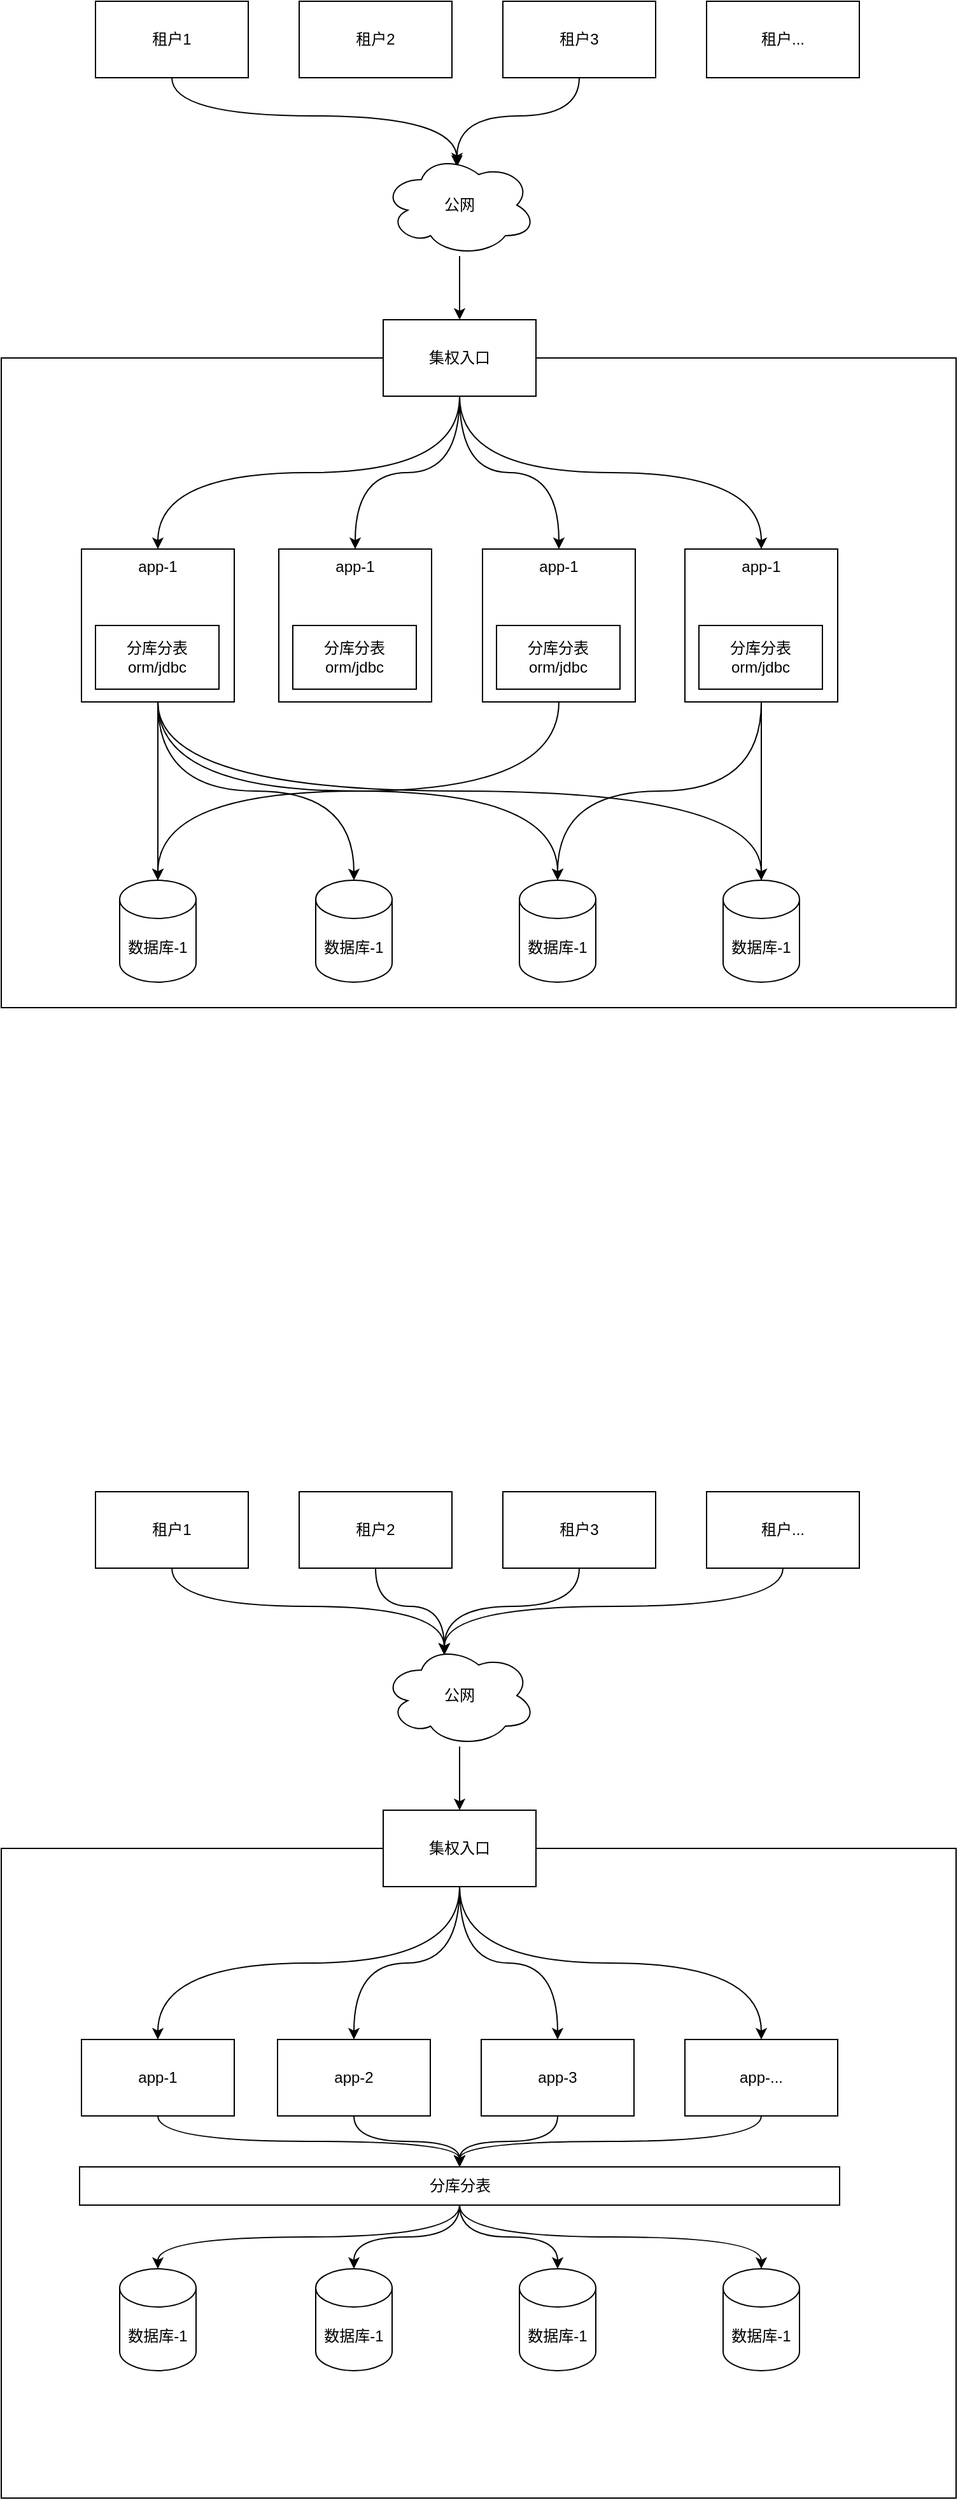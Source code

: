 <mxfile version="17.2.3" type="github">
  <diagram id="xMcO6NegRns5GpdnaejM" name="第 1 页">
    <mxGraphModel dx="1426" dy="794" grid="1" gridSize="10" guides="1" tooltips="1" connect="1" arrows="1" fold="1" page="1" pageScale="1" pageWidth="827" pageHeight="1169" math="0" shadow="0">
      <root>
        <mxCell id="0" />
        <mxCell id="1" parent="0" />
        <mxCell id="xiwiBXfIHb9HTJqX0gxW-41" style="edgeStyle=orthogonalEdgeStyle;curved=1;rounded=0;orthogonalLoop=1;jettySize=auto;html=1;entryX=0.483;entryY=0.125;entryDx=0;entryDy=0;entryPerimeter=0;exitX=0.5;exitY=1;exitDx=0;exitDy=0;" edge="1" parent="1" source="xiwiBXfIHb9HTJqX0gxW-1" target="xiwiBXfIHb9HTJqX0gxW-5">
          <mxGeometry relative="1" as="geometry" />
        </mxCell>
        <mxCell id="xiwiBXfIHb9HTJqX0gxW-1" value="租户1" style="rounded=0;whiteSpace=wrap;html=1;" vertex="1" parent="1">
          <mxGeometry x="115" y="160" width="120" height="60" as="geometry" />
        </mxCell>
        <mxCell id="xiwiBXfIHb9HTJqX0gxW-2" value="租户2" style="rounded=0;whiteSpace=wrap;html=1;" vertex="1" parent="1">
          <mxGeometry x="275" y="160" width="120" height="60" as="geometry" />
        </mxCell>
        <mxCell id="xiwiBXfIHb9HTJqX0gxW-57" style="edgeStyle=orthogonalEdgeStyle;curved=1;rounded=0;orthogonalLoop=1;jettySize=auto;html=1;entryX=0.483;entryY=0.1;entryDx=0;entryDy=0;entryPerimeter=0;" edge="1" parent="1" source="xiwiBXfIHb9HTJqX0gxW-3" target="xiwiBXfIHb9HTJqX0gxW-5">
          <mxGeometry relative="1" as="geometry" />
        </mxCell>
        <mxCell id="xiwiBXfIHb9HTJqX0gxW-3" value="租户3" style="rounded=0;whiteSpace=wrap;html=1;" vertex="1" parent="1">
          <mxGeometry x="435" y="160" width="120" height="60" as="geometry" />
        </mxCell>
        <mxCell id="xiwiBXfIHb9HTJqX0gxW-4" value="租户..." style="rounded=0;whiteSpace=wrap;html=1;" vertex="1" parent="1">
          <mxGeometry x="595" y="160" width="120" height="60" as="geometry" />
        </mxCell>
        <mxCell id="xiwiBXfIHb9HTJqX0gxW-42" style="edgeStyle=orthogonalEdgeStyle;curved=1;rounded=0;orthogonalLoop=1;jettySize=auto;html=1;entryX=0.5;entryY=0;entryDx=0;entryDy=0;" edge="1" parent="1" source="xiwiBXfIHb9HTJqX0gxW-5" target="xiwiBXfIHb9HTJqX0gxW-7">
          <mxGeometry relative="1" as="geometry" />
        </mxCell>
        <mxCell id="xiwiBXfIHb9HTJqX0gxW-5" value="公网" style="ellipse;shape=cloud;whiteSpace=wrap;html=1;" vertex="1" parent="1">
          <mxGeometry x="341" y="280" width="120" height="80" as="geometry" />
        </mxCell>
        <mxCell id="xiwiBXfIHb9HTJqX0gxW-6" value="" style="rounded=0;whiteSpace=wrap;html=1;" vertex="1" parent="1">
          <mxGeometry x="41" y="440" width="750" height="510" as="geometry" />
        </mxCell>
        <mxCell id="xiwiBXfIHb9HTJqX0gxW-44" style="edgeStyle=orthogonalEdgeStyle;curved=1;rounded=0;orthogonalLoop=1;jettySize=auto;html=1;entryX=0.5;entryY=0;entryDx=0;entryDy=0;exitX=0.5;exitY=1;exitDx=0;exitDy=0;" edge="1" parent="1" source="xiwiBXfIHb9HTJqX0gxW-7" target="xiwiBXfIHb9HTJqX0gxW-8">
          <mxGeometry relative="1" as="geometry" />
        </mxCell>
        <mxCell id="xiwiBXfIHb9HTJqX0gxW-46" style="edgeStyle=orthogonalEdgeStyle;curved=1;rounded=0;orthogonalLoop=1;jettySize=auto;html=1;entryX=0.5;entryY=0;entryDx=0;entryDy=0;" edge="1" parent="1" source="xiwiBXfIHb9HTJqX0gxW-7" target="xiwiBXfIHb9HTJqX0gxW-35">
          <mxGeometry relative="1" as="geometry" />
        </mxCell>
        <mxCell id="xiwiBXfIHb9HTJqX0gxW-47" style="edgeStyle=orthogonalEdgeStyle;curved=1;rounded=0;orthogonalLoop=1;jettySize=auto;html=1;entryX=0.5;entryY=0;entryDx=0;entryDy=0;" edge="1" parent="1" source="xiwiBXfIHb9HTJqX0gxW-7" target="xiwiBXfIHb9HTJqX0gxW-37">
          <mxGeometry relative="1" as="geometry" />
        </mxCell>
        <mxCell id="xiwiBXfIHb9HTJqX0gxW-48" style="edgeStyle=orthogonalEdgeStyle;curved=1;rounded=0;orthogonalLoop=1;jettySize=auto;html=1;entryX=0.5;entryY=0;entryDx=0;entryDy=0;exitX=0.5;exitY=1;exitDx=0;exitDy=0;" edge="1" parent="1" source="xiwiBXfIHb9HTJqX0gxW-7" target="xiwiBXfIHb9HTJqX0gxW-39">
          <mxGeometry relative="1" as="geometry" />
        </mxCell>
        <mxCell id="xiwiBXfIHb9HTJqX0gxW-7" value="集权入口" style="rounded=0;whiteSpace=wrap;html=1;" vertex="1" parent="1">
          <mxGeometry x="341" y="410" width="120" height="60" as="geometry" />
        </mxCell>
        <mxCell id="xiwiBXfIHb9HTJqX0gxW-50" style="edgeStyle=orthogonalEdgeStyle;curved=1;rounded=0;orthogonalLoop=1;jettySize=auto;html=1;entryX=0.5;entryY=0;entryDx=0;entryDy=0;entryPerimeter=0;" edge="1" parent="1" source="xiwiBXfIHb9HTJqX0gxW-8" target="xiwiBXfIHb9HTJqX0gxW-13">
          <mxGeometry relative="1" as="geometry" />
        </mxCell>
        <mxCell id="xiwiBXfIHb9HTJqX0gxW-51" style="edgeStyle=orthogonalEdgeStyle;curved=1;rounded=0;orthogonalLoop=1;jettySize=auto;html=1;entryX=0.5;entryY=0;entryDx=0;entryDy=0;entryPerimeter=0;exitX=0.5;exitY=1;exitDx=0;exitDy=0;" edge="1" parent="1" source="xiwiBXfIHb9HTJqX0gxW-8" target="xiwiBXfIHb9HTJqX0gxW-14">
          <mxGeometry relative="1" as="geometry" />
        </mxCell>
        <mxCell id="xiwiBXfIHb9HTJqX0gxW-52" style="edgeStyle=orthogonalEdgeStyle;curved=1;rounded=0;orthogonalLoop=1;jettySize=auto;html=1;entryX=0.5;entryY=0;entryDx=0;entryDy=0;entryPerimeter=0;exitX=0.5;exitY=1;exitDx=0;exitDy=0;" edge="1" parent="1" source="xiwiBXfIHb9HTJqX0gxW-8" target="xiwiBXfIHb9HTJqX0gxW-15">
          <mxGeometry relative="1" as="geometry" />
        </mxCell>
        <mxCell id="xiwiBXfIHb9HTJqX0gxW-53" style="edgeStyle=orthogonalEdgeStyle;curved=1;rounded=0;orthogonalLoop=1;jettySize=auto;html=1;entryX=0.5;entryY=0;entryDx=0;entryDy=0;entryPerimeter=0;exitX=0.5;exitY=1;exitDx=0;exitDy=0;" edge="1" parent="1" source="xiwiBXfIHb9HTJqX0gxW-8" target="xiwiBXfIHb9HTJqX0gxW-16">
          <mxGeometry relative="1" as="geometry" />
        </mxCell>
        <mxCell id="xiwiBXfIHb9HTJqX0gxW-8" value="app-1" style="rounded=0;whiteSpace=wrap;html=1;verticalAlign=top;" vertex="1" parent="1">
          <mxGeometry x="104" y="590" width="120" height="120" as="geometry" />
        </mxCell>
        <mxCell id="xiwiBXfIHb9HTJqX0gxW-13" value="数据库-1" style="shape=cylinder3;whiteSpace=wrap;html=1;boundedLbl=1;backgroundOutline=1;size=15;" vertex="1" parent="1">
          <mxGeometry x="134" y="850" width="60" height="80" as="geometry" />
        </mxCell>
        <mxCell id="xiwiBXfIHb9HTJqX0gxW-14" value="数据库-1" style="shape=cylinder3;whiteSpace=wrap;html=1;boundedLbl=1;backgroundOutline=1;size=15;" vertex="1" parent="1">
          <mxGeometry x="288" y="850" width="60" height="80" as="geometry" />
        </mxCell>
        <mxCell id="xiwiBXfIHb9HTJqX0gxW-15" value="数据库-1" style="shape=cylinder3;whiteSpace=wrap;html=1;boundedLbl=1;backgroundOutline=1;size=15;" vertex="1" parent="1">
          <mxGeometry x="448" y="850" width="60" height="80" as="geometry" />
        </mxCell>
        <mxCell id="xiwiBXfIHb9HTJqX0gxW-16" value="数据库-1" style="shape=cylinder3;whiteSpace=wrap;html=1;boundedLbl=1;backgroundOutline=1;size=15;" vertex="1" parent="1">
          <mxGeometry x="608" y="850" width="60" height="80" as="geometry" />
        </mxCell>
        <mxCell id="xiwiBXfIHb9HTJqX0gxW-66" style="edgeStyle=orthogonalEdgeStyle;curved=1;rounded=0;orthogonalLoop=1;jettySize=auto;html=1;entryX=0.4;entryY=0.1;entryDx=0;entryDy=0;entryPerimeter=0;exitX=0.5;exitY=1;exitDx=0;exitDy=0;" edge="1" parent="1" source="xiwiBXfIHb9HTJqX0gxW-18" target="xiwiBXfIHb9HTJqX0gxW-22">
          <mxGeometry relative="1" as="geometry" />
        </mxCell>
        <mxCell id="xiwiBXfIHb9HTJqX0gxW-18" value="租户1" style="rounded=0;whiteSpace=wrap;html=1;" vertex="1" parent="1">
          <mxGeometry x="115" y="1330" width="120" height="60" as="geometry" />
        </mxCell>
        <mxCell id="xiwiBXfIHb9HTJqX0gxW-67" style="edgeStyle=orthogonalEdgeStyle;curved=1;rounded=0;orthogonalLoop=1;jettySize=auto;html=1;entryX=0.4;entryY=0.1;entryDx=0;entryDy=0;entryPerimeter=0;" edge="1" parent="1" source="xiwiBXfIHb9HTJqX0gxW-19" target="xiwiBXfIHb9HTJqX0gxW-22">
          <mxGeometry relative="1" as="geometry" />
        </mxCell>
        <mxCell id="xiwiBXfIHb9HTJqX0gxW-19" value="租户2" style="rounded=0;whiteSpace=wrap;html=1;" vertex="1" parent="1">
          <mxGeometry x="275" y="1330" width="120" height="60" as="geometry" />
        </mxCell>
        <mxCell id="xiwiBXfIHb9HTJqX0gxW-68" style="edgeStyle=orthogonalEdgeStyle;curved=1;rounded=0;orthogonalLoop=1;jettySize=auto;html=1;entryX=0.4;entryY=0.1;entryDx=0;entryDy=0;entryPerimeter=0;" edge="1" parent="1" source="xiwiBXfIHb9HTJqX0gxW-20" target="xiwiBXfIHb9HTJqX0gxW-22">
          <mxGeometry relative="1" as="geometry" />
        </mxCell>
        <mxCell id="xiwiBXfIHb9HTJqX0gxW-20" value="租户3" style="rounded=0;whiteSpace=wrap;html=1;" vertex="1" parent="1">
          <mxGeometry x="435" y="1330" width="120" height="60" as="geometry" />
        </mxCell>
        <mxCell id="xiwiBXfIHb9HTJqX0gxW-69" style="edgeStyle=orthogonalEdgeStyle;curved=1;rounded=0;orthogonalLoop=1;jettySize=auto;html=1;entryX=0.4;entryY=0.1;entryDx=0;entryDy=0;entryPerimeter=0;exitX=0.5;exitY=1;exitDx=0;exitDy=0;" edge="1" parent="1" source="xiwiBXfIHb9HTJqX0gxW-21" target="xiwiBXfIHb9HTJqX0gxW-22">
          <mxGeometry relative="1" as="geometry" />
        </mxCell>
        <mxCell id="xiwiBXfIHb9HTJqX0gxW-21" value="租户..." style="rounded=0;whiteSpace=wrap;html=1;" vertex="1" parent="1">
          <mxGeometry x="595" y="1330" width="120" height="60" as="geometry" />
        </mxCell>
        <mxCell id="xiwiBXfIHb9HTJqX0gxW-70" style="edgeStyle=orthogonalEdgeStyle;curved=1;rounded=0;orthogonalLoop=1;jettySize=auto;html=1;entryX=0.5;entryY=0;entryDx=0;entryDy=0;" edge="1" parent="1" source="xiwiBXfIHb9HTJqX0gxW-22" target="xiwiBXfIHb9HTJqX0gxW-24">
          <mxGeometry relative="1" as="geometry" />
        </mxCell>
        <mxCell id="xiwiBXfIHb9HTJqX0gxW-22" value="公网" style="ellipse;shape=cloud;whiteSpace=wrap;html=1;" vertex="1" parent="1">
          <mxGeometry x="341" y="1450" width="120" height="80" as="geometry" />
        </mxCell>
        <mxCell id="xiwiBXfIHb9HTJqX0gxW-23" value="" style="rounded=0;whiteSpace=wrap;html=1;" vertex="1" parent="1">
          <mxGeometry x="41" y="1610" width="750" height="510" as="geometry" />
        </mxCell>
        <mxCell id="xiwiBXfIHb9HTJqX0gxW-71" style="edgeStyle=orthogonalEdgeStyle;curved=1;rounded=0;orthogonalLoop=1;jettySize=auto;html=1;entryX=0.5;entryY=0;entryDx=0;entryDy=0;exitX=0.5;exitY=1;exitDx=0;exitDy=0;" edge="1" parent="1" source="xiwiBXfIHb9HTJqX0gxW-24" target="xiwiBXfIHb9HTJqX0gxW-25">
          <mxGeometry relative="1" as="geometry" />
        </mxCell>
        <mxCell id="xiwiBXfIHb9HTJqX0gxW-72" style="edgeStyle=orthogonalEdgeStyle;curved=1;rounded=0;orthogonalLoop=1;jettySize=auto;html=1;entryX=0.5;entryY=0;entryDx=0;entryDy=0;" edge="1" parent="1" source="xiwiBXfIHb9HTJqX0gxW-24" target="xiwiBXfIHb9HTJqX0gxW-26">
          <mxGeometry relative="1" as="geometry" />
        </mxCell>
        <mxCell id="xiwiBXfIHb9HTJqX0gxW-73" style="edgeStyle=orthogonalEdgeStyle;curved=1;rounded=0;orthogonalLoop=1;jettySize=auto;html=1;entryX=0.5;entryY=0;entryDx=0;entryDy=0;" edge="1" parent="1" source="xiwiBXfIHb9HTJqX0gxW-24" target="xiwiBXfIHb9HTJqX0gxW-27">
          <mxGeometry relative="1" as="geometry" />
        </mxCell>
        <mxCell id="xiwiBXfIHb9HTJqX0gxW-74" style="edgeStyle=orthogonalEdgeStyle;curved=1;rounded=0;orthogonalLoop=1;jettySize=auto;html=1;entryX=0.5;entryY=0;entryDx=0;entryDy=0;exitX=0.5;exitY=1;exitDx=0;exitDy=0;" edge="1" parent="1" source="xiwiBXfIHb9HTJqX0gxW-24" target="xiwiBXfIHb9HTJqX0gxW-28">
          <mxGeometry relative="1" as="geometry" />
        </mxCell>
        <mxCell id="xiwiBXfIHb9HTJqX0gxW-24" value="集权入口" style="rounded=0;whiteSpace=wrap;html=1;" vertex="1" parent="1">
          <mxGeometry x="341" y="1580" width="120" height="60" as="geometry" />
        </mxCell>
        <mxCell id="xiwiBXfIHb9HTJqX0gxW-58" style="edgeStyle=orthogonalEdgeStyle;curved=1;rounded=0;orthogonalLoop=1;jettySize=auto;html=1;entryX=0.5;entryY=0;entryDx=0;entryDy=0;" edge="1" parent="1" source="xiwiBXfIHb9HTJqX0gxW-25" target="xiwiBXfIHb9HTJqX0gxW-33">
          <mxGeometry relative="1" as="geometry" />
        </mxCell>
        <mxCell id="xiwiBXfIHb9HTJqX0gxW-25" value="app-1" style="rounded=0;whiteSpace=wrap;html=1;" vertex="1" parent="1">
          <mxGeometry x="104" y="1760" width="120" height="60" as="geometry" />
        </mxCell>
        <mxCell id="xiwiBXfIHb9HTJqX0gxW-59" style="edgeStyle=orthogonalEdgeStyle;curved=1;rounded=0;orthogonalLoop=1;jettySize=auto;html=1;entryX=0.5;entryY=0;entryDx=0;entryDy=0;" edge="1" parent="1" source="xiwiBXfIHb9HTJqX0gxW-26" target="xiwiBXfIHb9HTJqX0gxW-33">
          <mxGeometry relative="1" as="geometry" />
        </mxCell>
        <mxCell id="xiwiBXfIHb9HTJqX0gxW-26" value="app-2" style="rounded=0;whiteSpace=wrap;html=1;" vertex="1" parent="1">
          <mxGeometry x="258" y="1760" width="120" height="60" as="geometry" />
        </mxCell>
        <mxCell id="xiwiBXfIHb9HTJqX0gxW-60" style="edgeStyle=orthogonalEdgeStyle;curved=1;rounded=0;orthogonalLoop=1;jettySize=auto;html=1;entryX=0.5;entryY=0;entryDx=0;entryDy=0;" edge="1" parent="1" source="xiwiBXfIHb9HTJqX0gxW-27" target="xiwiBXfIHb9HTJqX0gxW-33">
          <mxGeometry relative="1" as="geometry" />
        </mxCell>
        <mxCell id="xiwiBXfIHb9HTJqX0gxW-27" value="app-3" style="rounded=0;whiteSpace=wrap;html=1;" vertex="1" parent="1">
          <mxGeometry x="418" y="1760" width="120" height="60" as="geometry" />
        </mxCell>
        <mxCell id="xiwiBXfIHb9HTJqX0gxW-61" style="edgeStyle=orthogonalEdgeStyle;curved=1;rounded=0;orthogonalLoop=1;jettySize=auto;html=1;entryX=0.5;entryY=0;entryDx=0;entryDy=0;" edge="1" parent="1" source="xiwiBXfIHb9HTJqX0gxW-28" target="xiwiBXfIHb9HTJqX0gxW-33">
          <mxGeometry relative="1" as="geometry" />
        </mxCell>
        <mxCell id="xiwiBXfIHb9HTJqX0gxW-28" value="app-..." style="rounded=0;whiteSpace=wrap;html=1;" vertex="1" parent="1">
          <mxGeometry x="578" y="1760" width="120" height="60" as="geometry" />
        </mxCell>
        <mxCell id="xiwiBXfIHb9HTJqX0gxW-29" value="数据库-1" style="shape=cylinder3;whiteSpace=wrap;html=1;boundedLbl=1;backgroundOutline=1;size=15;" vertex="1" parent="1">
          <mxGeometry x="134" y="1940" width="60" height="80" as="geometry" />
        </mxCell>
        <mxCell id="xiwiBXfIHb9HTJqX0gxW-30" value="数据库-1" style="shape=cylinder3;whiteSpace=wrap;html=1;boundedLbl=1;backgroundOutline=1;size=15;" vertex="1" parent="1">
          <mxGeometry x="288" y="1940" width="60" height="80" as="geometry" />
        </mxCell>
        <mxCell id="xiwiBXfIHb9HTJqX0gxW-31" value="数据库-1" style="shape=cylinder3;whiteSpace=wrap;html=1;boundedLbl=1;backgroundOutline=1;size=15;" vertex="1" parent="1">
          <mxGeometry x="448" y="1940" width="60" height="80" as="geometry" />
        </mxCell>
        <mxCell id="xiwiBXfIHb9HTJqX0gxW-32" value="数据库-1" style="shape=cylinder3;whiteSpace=wrap;html=1;boundedLbl=1;backgroundOutline=1;size=15;" vertex="1" parent="1">
          <mxGeometry x="608" y="1940" width="60" height="80" as="geometry" />
        </mxCell>
        <mxCell id="xiwiBXfIHb9HTJqX0gxW-62" style="edgeStyle=orthogonalEdgeStyle;curved=1;rounded=0;orthogonalLoop=1;jettySize=auto;html=1;entryX=0.5;entryY=0;entryDx=0;entryDy=0;entryPerimeter=0;" edge="1" parent="1" source="xiwiBXfIHb9HTJqX0gxW-33" target="xiwiBXfIHb9HTJqX0gxW-29">
          <mxGeometry relative="1" as="geometry" />
        </mxCell>
        <mxCell id="xiwiBXfIHb9HTJqX0gxW-63" style="edgeStyle=orthogonalEdgeStyle;curved=1;rounded=0;orthogonalLoop=1;jettySize=auto;html=1;entryX=0.5;entryY=0;entryDx=0;entryDy=0;entryPerimeter=0;" edge="1" parent="1" source="xiwiBXfIHb9HTJqX0gxW-33" target="xiwiBXfIHb9HTJqX0gxW-30">
          <mxGeometry relative="1" as="geometry" />
        </mxCell>
        <mxCell id="xiwiBXfIHb9HTJqX0gxW-64" style="edgeStyle=orthogonalEdgeStyle;curved=1;rounded=0;orthogonalLoop=1;jettySize=auto;html=1;entryX=0.5;entryY=0;entryDx=0;entryDy=0;entryPerimeter=0;" edge="1" parent="1" source="xiwiBXfIHb9HTJqX0gxW-33" target="xiwiBXfIHb9HTJqX0gxW-31">
          <mxGeometry relative="1" as="geometry" />
        </mxCell>
        <mxCell id="xiwiBXfIHb9HTJqX0gxW-65" style="edgeStyle=orthogonalEdgeStyle;curved=1;rounded=0;orthogonalLoop=1;jettySize=auto;html=1;entryX=0.5;entryY=0;entryDx=0;entryDy=0;entryPerimeter=0;" edge="1" parent="1" source="xiwiBXfIHb9HTJqX0gxW-33" target="xiwiBXfIHb9HTJqX0gxW-32">
          <mxGeometry relative="1" as="geometry" />
        </mxCell>
        <mxCell id="xiwiBXfIHb9HTJqX0gxW-33" value="分库分表" style="rounded=0;whiteSpace=wrap;html=1;" vertex="1" parent="1">
          <mxGeometry x="102.5" y="1860" width="597" height="30" as="geometry" />
        </mxCell>
        <mxCell id="xiwiBXfIHb9HTJqX0gxW-34" value="分库分表&lt;br&gt;orm/jdbc" style="rounded=0;whiteSpace=wrap;html=1;" vertex="1" parent="1">
          <mxGeometry x="115" y="650" width="97" height="50" as="geometry" />
        </mxCell>
        <mxCell id="xiwiBXfIHb9HTJqX0gxW-35" value="app-1" style="rounded=0;whiteSpace=wrap;html=1;verticalAlign=top;" vertex="1" parent="1">
          <mxGeometry x="259" y="590" width="120" height="120" as="geometry" />
        </mxCell>
        <mxCell id="xiwiBXfIHb9HTJqX0gxW-36" value="分库分表&lt;br&gt;orm/jdbc" style="rounded=0;whiteSpace=wrap;html=1;" vertex="1" parent="1">
          <mxGeometry x="270" y="650" width="97" height="50" as="geometry" />
        </mxCell>
        <mxCell id="xiwiBXfIHb9HTJqX0gxW-54" style="edgeStyle=orthogonalEdgeStyle;curved=1;rounded=0;orthogonalLoop=1;jettySize=auto;html=1;entryX=0.5;entryY=0;entryDx=0;entryDy=0;entryPerimeter=0;exitX=0.5;exitY=1;exitDx=0;exitDy=0;" edge="1" parent="1" source="xiwiBXfIHb9HTJqX0gxW-37" target="xiwiBXfIHb9HTJqX0gxW-13">
          <mxGeometry relative="1" as="geometry" />
        </mxCell>
        <mxCell id="xiwiBXfIHb9HTJqX0gxW-37" value="app-1" style="rounded=0;whiteSpace=wrap;html=1;verticalAlign=top;" vertex="1" parent="1">
          <mxGeometry x="419" y="590" width="120" height="120" as="geometry" />
        </mxCell>
        <mxCell id="xiwiBXfIHb9HTJqX0gxW-38" value="分库分表&lt;br&gt;orm/jdbc" style="rounded=0;whiteSpace=wrap;html=1;" vertex="1" parent="1">
          <mxGeometry x="430" y="650" width="97" height="50" as="geometry" />
        </mxCell>
        <mxCell id="xiwiBXfIHb9HTJqX0gxW-55" style="edgeStyle=orthogonalEdgeStyle;curved=1;rounded=0;orthogonalLoop=1;jettySize=auto;html=1;entryX=0.5;entryY=0;entryDx=0;entryDy=0;entryPerimeter=0;exitX=0.5;exitY=1;exitDx=0;exitDy=0;" edge="1" parent="1" source="xiwiBXfIHb9HTJqX0gxW-39" target="xiwiBXfIHb9HTJqX0gxW-15">
          <mxGeometry relative="1" as="geometry" />
        </mxCell>
        <mxCell id="xiwiBXfIHb9HTJqX0gxW-56" style="edgeStyle=orthogonalEdgeStyle;curved=1;rounded=0;orthogonalLoop=1;jettySize=auto;html=1;entryX=0.5;entryY=0;entryDx=0;entryDy=0;entryPerimeter=0;" edge="1" parent="1" source="xiwiBXfIHb9HTJqX0gxW-39" target="xiwiBXfIHb9HTJqX0gxW-16">
          <mxGeometry relative="1" as="geometry" />
        </mxCell>
        <mxCell id="xiwiBXfIHb9HTJqX0gxW-39" value="app-1" style="rounded=0;whiteSpace=wrap;html=1;verticalAlign=top;" vertex="1" parent="1">
          <mxGeometry x="578" y="590" width="120" height="120" as="geometry" />
        </mxCell>
        <mxCell id="xiwiBXfIHb9HTJqX0gxW-40" value="分库分表&lt;br&gt;orm/jdbc" style="rounded=0;whiteSpace=wrap;html=1;" vertex="1" parent="1">
          <mxGeometry x="589" y="650" width="97" height="50" as="geometry" />
        </mxCell>
      </root>
    </mxGraphModel>
  </diagram>
</mxfile>
